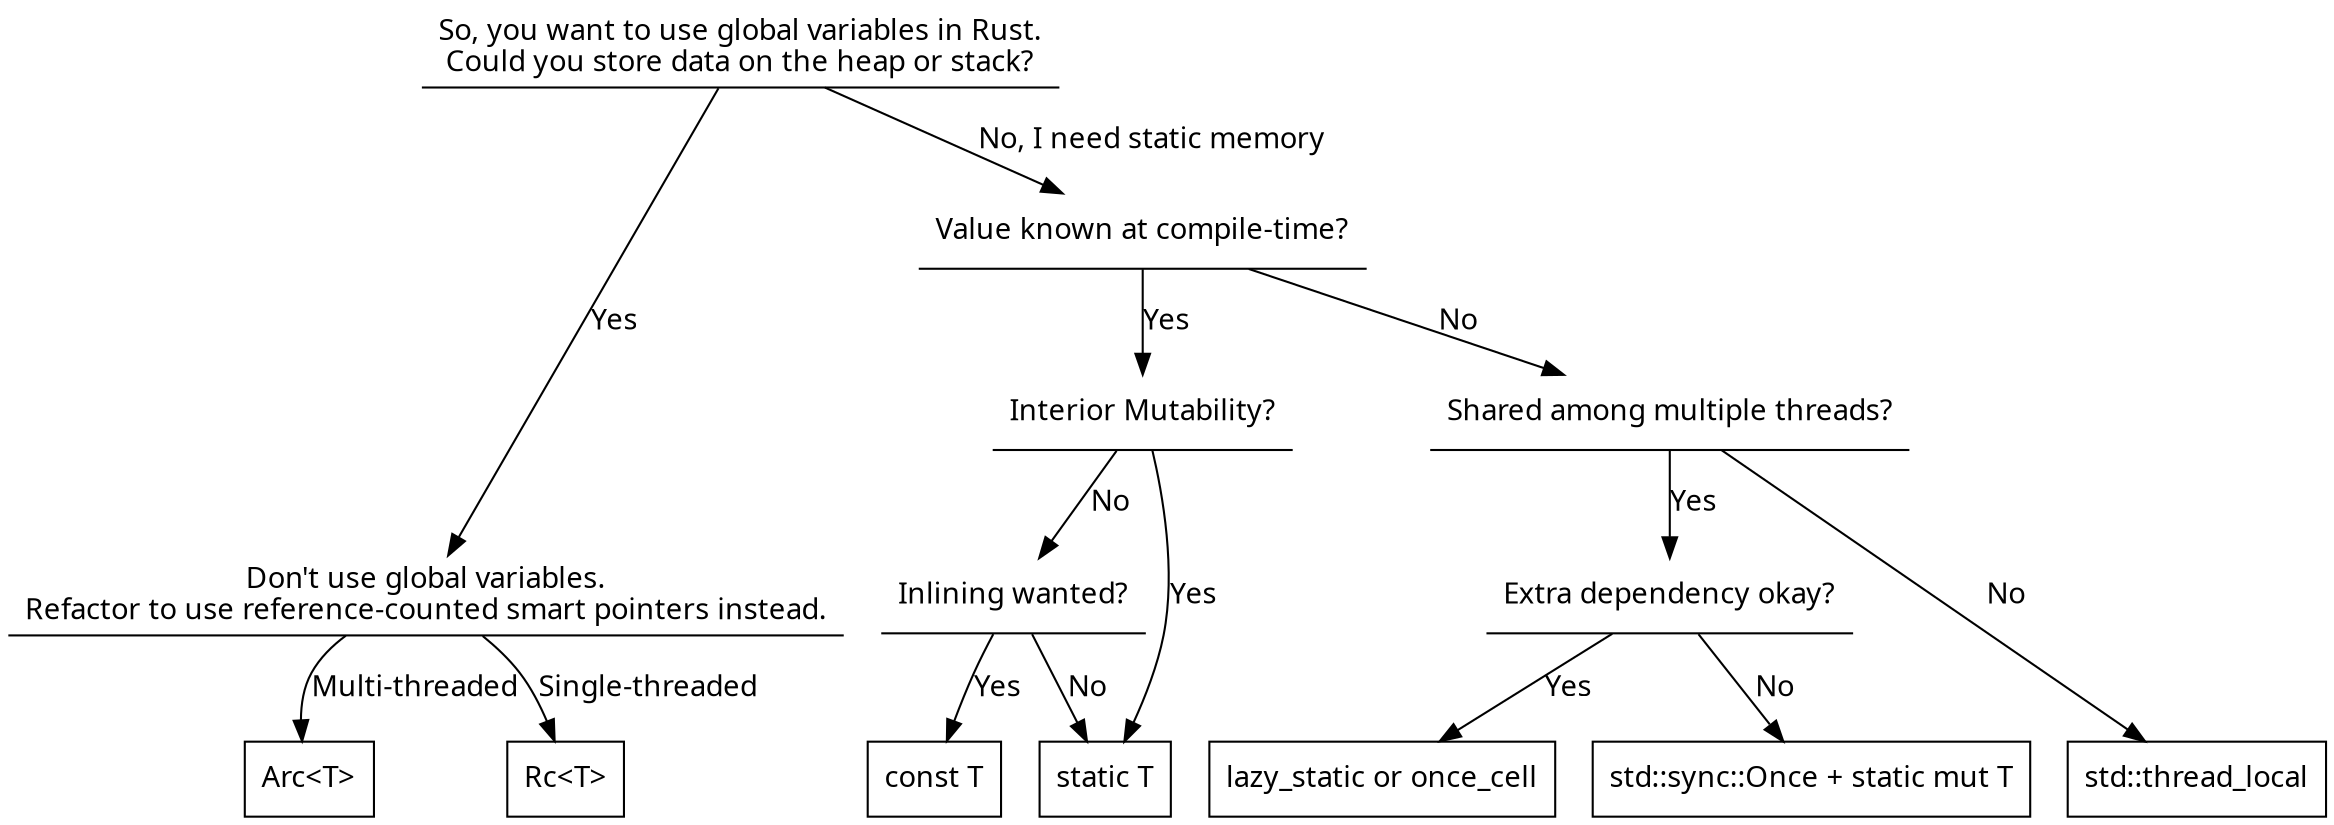 digraph G {
  node [fontname = "Handlee" shape=underline];
  edge [fontname = "Handlee"];

//  label = "Rule of Thumb for Global Variables in Rust";
//  labelloc = "t"; // place the label at the top
  
  necessary        [ label = "So, you want to use global variables in Rust.\nCould you store data on the heap or stack?" ];
  normalContainer  [ label = "Don't use global variables.\nRefactor to use reference-counted smart pointers instead.\n" ];
  compileTime      [ label = "Value known at compile-time?"];
  innerMutability  [ label = "Interior Mutability?" ];
  multiThreaded    [ label = "Shared among multiple threads?" ];
  inline           [ label = "Inlining wanted?" ];
  externalLib      [ label = "Extra dependency okay?"];
  
  arc              [ shape=box label = "Arc<T>" ];
  rc               [ shape=box label = "Rc<T>" ];
  const            [ shape=box label = "const T" ];
  static           [ shape=box label = "static T" ];
  libs             [ shape=box label = "lazy_static or once_cell"];
  once             [ shape=box label = "std::sync::Once + static mut T" ];
  threadLocal      [ shape=box label = "std::thread_local"];
//  arcMutable       [ label = "Arc<Mutex<T>> or Arc<RwLock<T>>" ];
//  staticMut        [ label = "static mut T" ];
// rcMutableCopy    [ label = "Rc<Cell<T>" ];
//  rcMutableClone   [ label = "Rc<RefCell<T>>" ];

  {rank=same; arc, rc, const, static, libs, once, threadLocal }
//  splines="line";

  necessary -> normalContainer   [label = "Yes"];
  necessary -> compileTime       [label = "No, I need static memory"];

  normalContainer -> arc         [label = "Multi-threaded"];
  normalContainer -> rc          [label = "Single-threaded"];

  compileTime -> innerMutability [label = "Yes"];
  compileTime -> multiThreaded   [label = "No"];

  innerMutability -> static      [label = "Yes"];
  innerMutability -> inline      [label = "No"];

  inline -> const                [label = "Yes"];
  inline -> static               [label = "No"];

  multiThreaded -> threadLocal   [label = "No"];
  multiThreaded -> externalLib   [label = "Yes"];

  externalLib   -> once          [label = "No"];
  externalLib   -> libs          [label = "Yes"];
}
